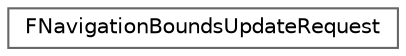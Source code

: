 digraph "Graphical Class Hierarchy"
{
 // INTERACTIVE_SVG=YES
 // LATEX_PDF_SIZE
  bgcolor="transparent";
  edge [fontname=Helvetica,fontsize=10,labelfontname=Helvetica,labelfontsize=10];
  node [fontname=Helvetica,fontsize=10,shape=box,height=0.2,width=0.4];
  rankdir="LR";
  Node0 [id="Node000000",label="FNavigationBoundsUpdateRequest",height=0.2,width=0.4,color="grey40", fillcolor="white", style="filled",URL="$d8/d4c/structFNavigationBoundsUpdateRequest.html",tooltip=" "];
}
